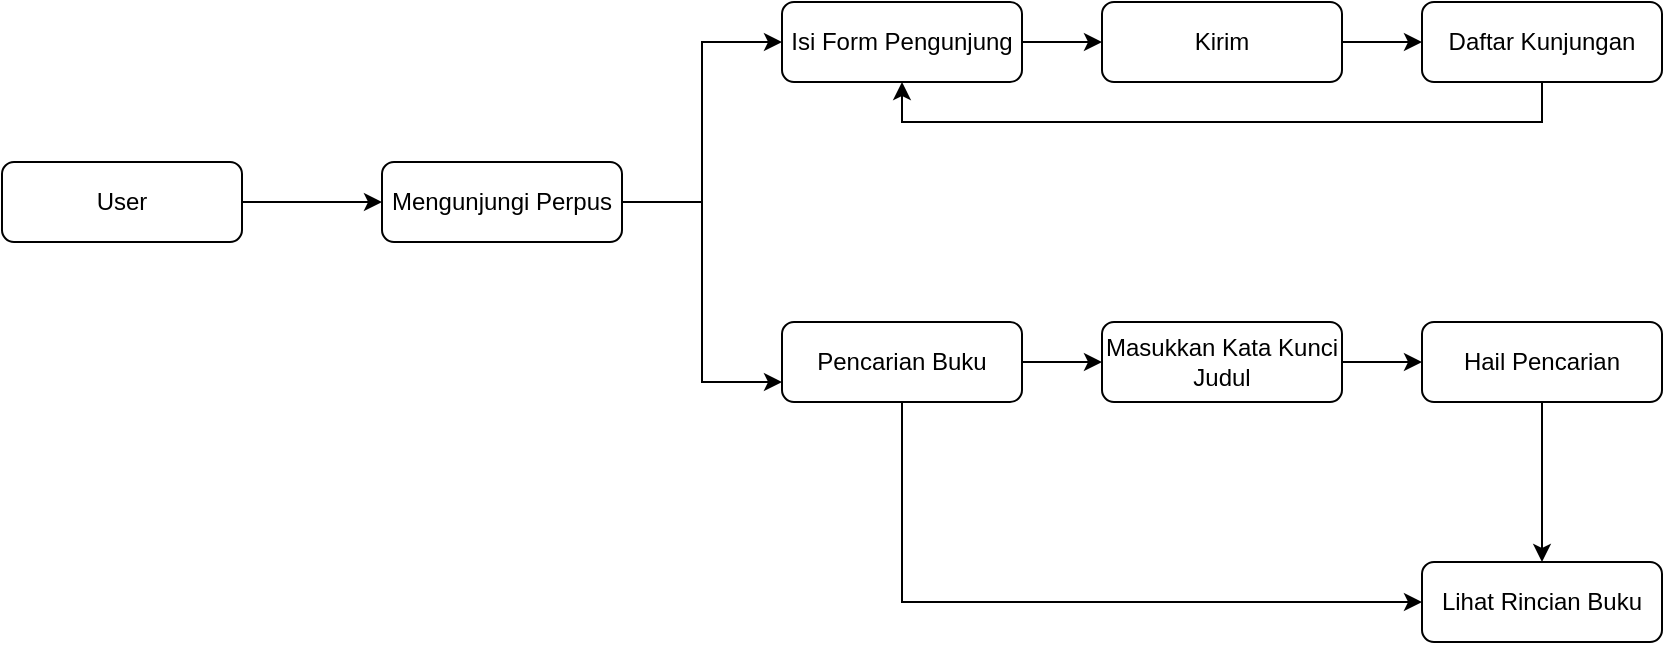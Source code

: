 <mxfile version="23.0.2" type="github">
  <diagram name="Page-1" id="RzpG5ctsnRXpAwivF-tL">
    <mxGraphModel dx="1114" dy="600" grid="1" gridSize="10" guides="1" tooltips="1" connect="1" arrows="1" fold="1" page="1" pageScale="1" pageWidth="850" pageHeight="1100" math="0" shadow="0">
      <root>
        <mxCell id="0" />
        <mxCell id="1" parent="0" />
        <mxCell id="zyn-lmPxAXwP4FOM37tB-22" style="edgeStyle=orthogonalEdgeStyle;rounded=0;orthogonalLoop=1;jettySize=auto;html=1;exitX=1;exitY=0.5;exitDx=0;exitDy=0;entryX=0;entryY=0.5;entryDx=0;entryDy=0;" edge="1" parent="1" source="zyn-lmPxAXwP4FOM37tB-13" target="zyn-lmPxAXwP4FOM37tB-14">
          <mxGeometry relative="1" as="geometry" />
        </mxCell>
        <mxCell id="zyn-lmPxAXwP4FOM37tB-13" value="User" style="rounded=1;whiteSpace=wrap;html=1;" vertex="1" parent="1">
          <mxGeometry x="10" y="280" width="120" height="40" as="geometry" />
        </mxCell>
        <mxCell id="zyn-lmPxAXwP4FOM37tB-38" style="edgeStyle=orthogonalEdgeStyle;rounded=0;orthogonalLoop=1;jettySize=auto;html=1;entryX=0;entryY=0.5;entryDx=0;entryDy=0;" edge="1" parent="1" source="zyn-lmPxAXwP4FOM37tB-14" target="zyn-lmPxAXwP4FOM37tB-15">
          <mxGeometry relative="1" as="geometry" />
        </mxCell>
        <mxCell id="zyn-lmPxAXwP4FOM37tB-39" style="edgeStyle=orthogonalEdgeStyle;rounded=0;orthogonalLoop=1;jettySize=auto;html=1;entryX=0;entryY=0.75;entryDx=0;entryDy=0;" edge="1" parent="1" source="zyn-lmPxAXwP4FOM37tB-14" target="zyn-lmPxAXwP4FOM37tB-16">
          <mxGeometry relative="1" as="geometry" />
        </mxCell>
        <mxCell id="zyn-lmPxAXwP4FOM37tB-14" value="Mengunjungi Perpus" style="rounded=1;whiteSpace=wrap;html=1;" vertex="1" parent="1">
          <mxGeometry x="200" y="280" width="120" height="40" as="geometry" />
        </mxCell>
        <mxCell id="zyn-lmPxAXwP4FOM37tB-24" style="edgeStyle=orthogonalEdgeStyle;rounded=0;orthogonalLoop=1;jettySize=auto;html=1;exitX=1;exitY=0.5;exitDx=0;exitDy=0;entryX=0;entryY=0.5;entryDx=0;entryDy=0;" edge="1" parent="1" source="zyn-lmPxAXwP4FOM37tB-15" target="zyn-lmPxAXwP4FOM37tB-21">
          <mxGeometry relative="1" as="geometry" />
        </mxCell>
        <mxCell id="zyn-lmPxAXwP4FOM37tB-15" value="Isi Form Pengunjung" style="rounded=1;whiteSpace=wrap;html=1;" vertex="1" parent="1">
          <mxGeometry x="400" y="200" width="120" height="40" as="geometry" />
        </mxCell>
        <mxCell id="zyn-lmPxAXwP4FOM37tB-26" style="edgeStyle=orthogonalEdgeStyle;rounded=0;orthogonalLoop=1;jettySize=auto;html=1;exitX=1;exitY=0.5;exitDx=0;exitDy=0;entryX=0;entryY=0.5;entryDx=0;entryDy=0;" edge="1" parent="1" source="zyn-lmPxAXwP4FOM37tB-16" target="zyn-lmPxAXwP4FOM37tB-19">
          <mxGeometry relative="1" as="geometry" />
        </mxCell>
        <mxCell id="zyn-lmPxAXwP4FOM37tB-33" style="edgeStyle=orthogonalEdgeStyle;rounded=0;orthogonalLoop=1;jettySize=auto;html=1;exitX=0.5;exitY=1;exitDx=0;exitDy=0;entryX=0;entryY=0.5;entryDx=0;entryDy=0;" edge="1" parent="1" source="zyn-lmPxAXwP4FOM37tB-16" target="zyn-lmPxAXwP4FOM37tB-18">
          <mxGeometry relative="1" as="geometry" />
        </mxCell>
        <mxCell id="zyn-lmPxAXwP4FOM37tB-16" value="Pencarian Buku" style="rounded=1;whiteSpace=wrap;html=1;" vertex="1" parent="1">
          <mxGeometry x="400" y="360" width="120" height="40" as="geometry" />
        </mxCell>
        <mxCell id="zyn-lmPxAXwP4FOM37tB-28" style="edgeStyle=orthogonalEdgeStyle;rounded=0;orthogonalLoop=1;jettySize=auto;html=1;exitX=0.5;exitY=1;exitDx=0;exitDy=0;entryX=0.5;entryY=0;entryDx=0;entryDy=0;" edge="1" parent="1" source="zyn-lmPxAXwP4FOM37tB-17" target="zyn-lmPxAXwP4FOM37tB-18">
          <mxGeometry relative="1" as="geometry" />
        </mxCell>
        <mxCell id="zyn-lmPxAXwP4FOM37tB-17" value="Hail Pencarian" style="rounded=1;whiteSpace=wrap;html=1;" vertex="1" parent="1">
          <mxGeometry x="720" y="360" width="120" height="40" as="geometry" />
        </mxCell>
        <mxCell id="zyn-lmPxAXwP4FOM37tB-18" value="Lihat Rincian Buku" style="rounded=1;whiteSpace=wrap;html=1;" vertex="1" parent="1">
          <mxGeometry x="720" y="480" width="120" height="40" as="geometry" />
        </mxCell>
        <mxCell id="zyn-lmPxAXwP4FOM37tB-27" style="edgeStyle=orthogonalEdgeStyle;rounded=0;orthogonalLoop=1;jettySize=auto;html=1;exitX=1;exitY=0.5;exitDx=0;exitDy=0;entryX=0;entryY=0.5;entryDx=0;entryDy=0;" edge="1" parent="1" source="zyn-lmPxAXwP4FOM37tB-19" target="zyn-lmPxAXwP4FOM37tB-17">
          <mxGeometry relative="1" as="geometry" />
        </mxCell>
        <mxCell id="zyn-lmPxAXwP4FOM37tB-19" value="Masukkan Kata Kunci Judul" style="rounded=1;whiteSpace=wrap;html=1;" vertex="1" parent="1">
          <mxGeometry x="560" y="360" width="120" height="40" as="geometry" />
        </mxCell>
        <mxCell id="zyn-lmPxAXwP4FOM37tB-37" style="edgeStyle=orthogonalEdgeStyle;rounded=0;orthogonalLoop=1;jettySize=auto;html=1;entryX=0.5;entryY=1;entryDx=0;entryDy=0;" edge="1" parent="1" source="zyn-lmPxAXwP4FOM37tB-20" target="zyn-lmPxAXwP4FOM37tB-15">
          <mxGeometry relative="1" as="geometry">
            <Array as="points">
              <mxPoint x="780" y="260" />
              <mxPoint x="460" y="260" />
            </Array>
          </mxGeometry>
        </mxCell>
        <mxCell id="zyn-lmPxAXwP4FOM37tB-20" value="Daftar Kunjungan" style="rounded=1;whiteSpace=wrap;html=1;" vertex="1" parent="1">
          <mxGeometry x="720" y="200" width="120" height="40" as="geometry" />
        </mxCell>
        <mxCell id="zyn-lmPxAXwP4FOM37tB-25" style="edgeStyle=orthogonalEdgeStyle;rounded=0;orthogonalLoop=1;jettySize=auto;html=1;exitX=1;exitY=0.5;exitDx=0;exitDy=0;entryX=0;entryY=0.5;entryDx=0;entryDy=0;" edge="1" parent="1" source="zyn-lmPxAXwP4FOM37tB-21" target="zyn-lmPxAXwP4FOM37tB-20">
          <mxGeometry relative="1" as="geometry" />
        </mxCell>
        <mxCell id="zyn-lmPxAXwP4FOM37tB-21" value="Kirim" style="rounded=1;whiteSpace=wrap;html=1;" vertex="1" parent="1">
          <mxGeometry x="560" y="200" width="120" height="40" as="geometry" />
        </mxCell>
      </root>
    </mxGraphModel>
  </diagram>
</mxfile>
